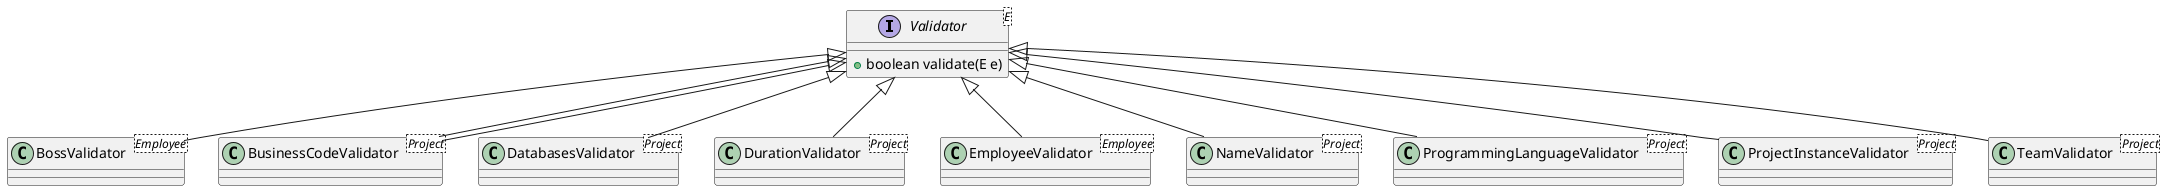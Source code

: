 @startuml

interface Validator<E> {
    + boolean validate(E e)
}

class BossValidator<Employee>

class BusinessCodeValidator<Project>

class DatabasesValidator<Project>

class DurationValidator<Project>

class EmployeeValidator<Employee>

class NameValidator<Project>

class ProgrammingLanguageValidator<Project>

class ProjectInstanceValidator<Project>

class TeamValidator<Project>

Validator <|-- BossValidator

Validator <|-- BusinessCodeValidator

Validator <|-- BusinessCodeValidator

Validator <|-- DatabasesValidator

Validator <|-- DurationValidator

Validator <|-- EmployeeValidator

Validator <|-- NameValidator

Validator <|-- ProgrammingLanguageValidator

Validator <|-- ProjectInstanceValidator

Validator <|-- TeamValidator

@enduml
